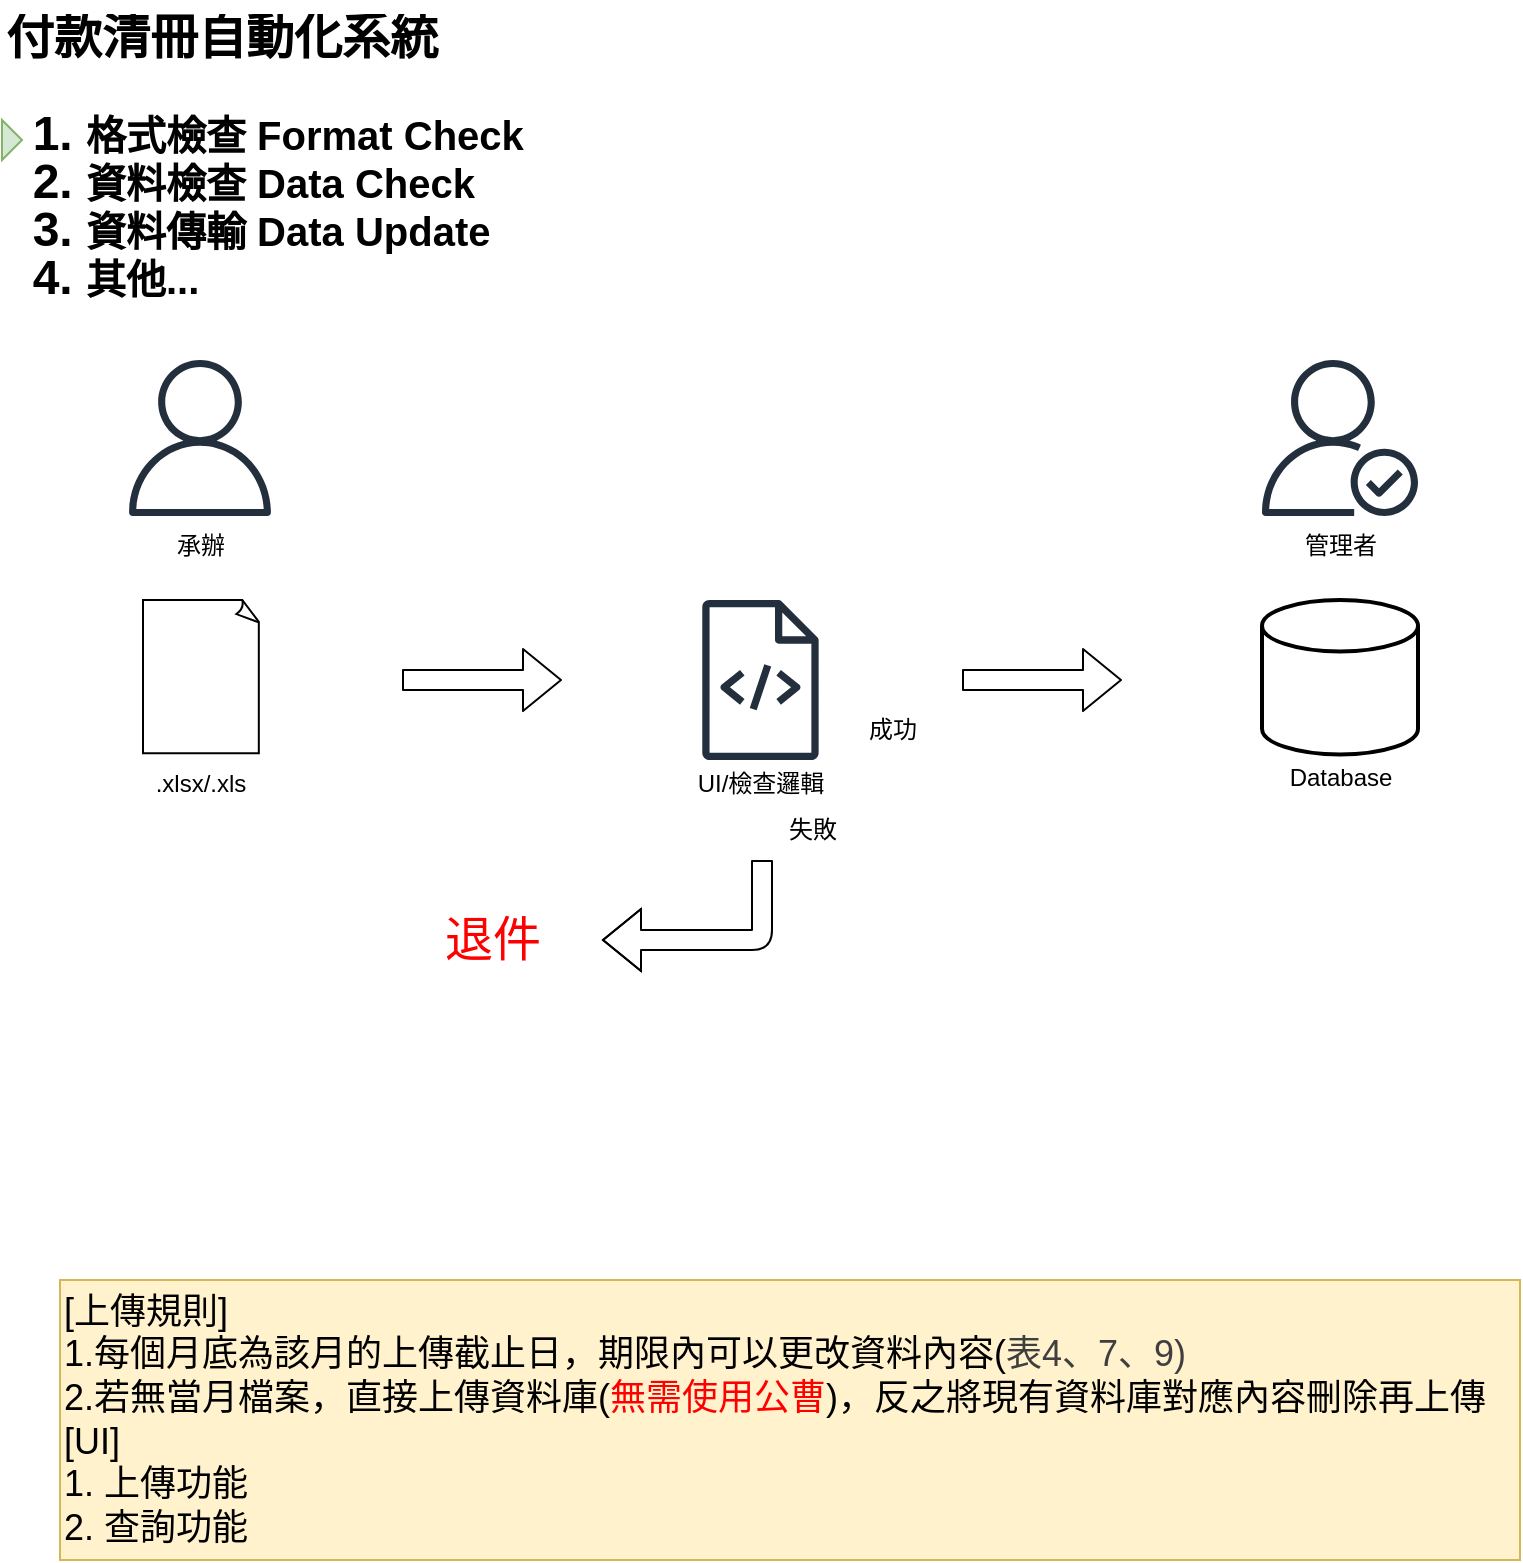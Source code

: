 <mxfile>
    <diagram id="R3MCaV5okG5-uP8U4sA2" name="Overview">
        <mxGraphModel dx="1449" dy="702" grid="1" gridSize="10" guides="1" tooltips="1" connect="1" arrows="1" fold="1" page="1" pageScale="1" pageWidth="827" pageHeight="1169" math="0" shadow="0">
            <root>
                <mxCell id="0"/>
                <mxCell id="1" parent="0"/>
                <mxCell id="2" value="&lt;h1 style=&quot;margin-top: 0px; line-height: 100%;&quot;&gt;付款清冊自動化系統&lt;/h1&gt;&lt;h1 style=&quot;margin-top: 0px; line-height: 100%;&quot;&gt;&lt;ol&gt;&lt;li&gt;&lt;span style=&quot;background-color: transparent;&quot;&gt;&lt;font style=&quot;line-height: 100%; font-size: 20px;&quot;&gt;格式檢查 Format Check&lt;/font&gt;&lt;/span&gt;&lt;/li&gt;&lt;li&gt;&lt;span style=&quot;background-color: transparent;&quot;&gt;&lt;font style=&quot;line-height: 100%; font-size: 20px;&quot;&gt;資料檢查 Data Check&lt;/font&gt;&lt;/span&gt;&lt;/li&gt;&lt;li&gt;&lt;span style=&quot;background-color: transparent;&quot;&gt;&lt;font style=&quot;line-height: 100%; font-size: 20px;&quot;&gt;資料傳輸 Data Update&lt;/font&gt;&lt;/span&gt;&lt;/li&gt;&lt;li&gt;&lt;span style=&quot;font-size: 20px;&quot;&gt;其他...&lt;/span&gt;&lt;/li&gt;&lt;/ol&gt;&lt;/h1&gt;" style="text;html=1;whiteSpace=wrap;overflow=hidden;rounded=0;" parent="1" vertex="1">
                    <mxGeometry x="20" y="10" width="490" height="200" as="geometry"/>
                </mxCell>
                <mxCell id="XS0oPkhmzghSgCvWDz53-14" value="" style="triangle;whiteSpace=wrap;html=1;rotation=0;fillColor=#d5e8d4;strokeColor=#82b366;" parent="1" vertex="1">
                    <mxGeometry x="20" y="70" width="10" height="20" as="geometry"/>
                </mxCell>
                <mxCell id="XS0oPkhmzghSgCvWDz53-15" value="" style="group" parent="1" vertex="1" connectable="0">
                    <mxGeometry x="650" y="190" width="78" height="108" as="geometry"/>
                </mxCell>
                <mxCell id="XS0oPkhmzghSgCvWDz53-5" value="" style="sketch=0;outlineConnect=0;fontColor=#232F3E;gradientColor=none;fillColor=#232F3D;strokeColor=none;dashed=0;verticalLabelPosition=bottom;verticalAlign=top;align=center;html=1;fontSize=12;fontStyle=0;aspect=fixed;pointerEvents=1;shape=mxgraph.aws4.authenticated_user;movable=1;resizable=1;rotatable=1;deletable=1;editable=1;locked=0;connectable=1;" parent="XS0oPkhmzghSgCvWDz53-15" vertex="1">
                    <mxGeometry width="78" height="78" as="geometry"/>
                </mxCell>
                <mxCell id="XS0oPkhmzghSgCvWDz53-12" value="管理者" style="text;html=1;align=center;verticalAlign=middle;resizable=1;points=[];autosize=1;strokeColor=none;fillColor=none;movable=1;rotatable=1;deletable=1;editable=1;locked=0;connectable=1;" parent="XS0oPkhmzghSgCvWDz53-15" vertex="1">
                    <mxGeometry x="9" y="78" width="60" height="30" as="geometry"/>
                </mxCell>
                <mxCell id="XS0oPkhmzghSgCvWDz53-16" value="" style="group" parent="1" vertex="1" connectable="0">
                    <mxGeometry x="80" y="190" width="78" height="108" as="geometry"/>
                </mxCell>
                <mxCell id="XS0oPkhmzghSgCvWDz53-7" value="" style="sketch=0;outlineConnect=0;fontColor=#232F3E;gradientColor=none;fillColor=#232F3D;strokeColor=none;dashed=0;verticalLabelPosition=bottom;verticalAlign=top;align=center;html=1;fontSize=12;fontStyle=0;aspect=fixed;pointerEvents=1;shape=mxgraph.aws4.user;movable=1;resizable=1;rotatable=1;deletable=1;editable=1;locked=0;connectable=1;" parent="XS0oPkhmzghSgCvWDz53-16" vertex="1">
                    <mxGeometry width="78" height="78" as="geometry"/>
                </mxCell>
                <mxCell id="XS0oPkhmzghSgCvWDz53-11" value="承辦" style="text;html=1;align=center;verticalAlign=middle;resizable=1;points=[];autosize=1;strokeColor=none;fillColor=none;movable=1;rotatable=1;deletable=1;editable=1;locked=0;connectable=1;" parent="XS0oPkhmzghSgCvWDz53-16" vertex="1">
                    <mxGeometry x="14" y="78" width="50" height="30" as="geometry"/>
                </mxCell>
                <mxCell id="XS0oPkhmzghSgCvWDz53-20" value="" style="group" parent="1" vertex="1" connectable="0">
                    <mxGeometry x="650" y="310" width="78" height="106.67" as="geometry"/>
                </mxCell>
                <mxCell id="XS0oPkhmzghSgCvWDz53-3" value="" style="strokeWidth=2;html=1;shape=mxgraph.flowchart.database;whiteSpace=wrap;movable=1;resizable=1;rotatable=1;deletable=1;editable=1;locked=0;connectable=1;" parent="XS0oPkhmzghSgCvWDz53-20" vertex="1">
                    <mxGeometry width="78" height="77.244" as="geometry"/>
                </mxCell>
                <mxCell id="XS0oPkhmzghSgCvWDz53-18" value="Database" style="text;html=1;align=center;verticalAlign=middle;resizable=0;points=[];autosize=1;strokeColor=none;fillColor=none;" parent="XS0oPkhmzghSgCvWDz53-20" vertex="1">
                    <mxGeometry x="4" y="73.566" width="70" height="30" as="geometry"/>
                </mxCell>
                <mxCell id="XS0oPkhmzghSgCvWDz53-23" value="" style="group" parent="1" vertex="1" connectable="0">
                    <mxGeometry x="84" y="310" width="70" height="106.667" as="geometry"/>
                </mxCell>
                <mxCell id="XS0oPkhmzghSgCvWDz53-21" value="" style="whiteSpace=wrap;html=1;shape=mxgraph.basic.document;movable=1;resizable=1;rotatable=1;deletable=1;editable=1;locked=0;connectable=1;" parent="XS0oPkhmzghSgCvWDz53-23" vertex="1">
                    <mxGeometry x="6.5" width="58.5" height="76.67" as="geometry"/>
                </mxCell>
                <mxCell id="XS0oPkhmzghSgCvWDz53-22" value=".xlsx/.xls" style="text;html=1;align=center;verticalAlign=middle;resizable=1;points=[];autosize=1;strokeColor=none;fillColor=none;movable=1;rotatable=1;deletable=1;editable=1;locked=0;connectable=1;" parent="XS0oPkhmzghSgCvWDz53-23" vertex="1">
                    <mxGeometry y="76.667" width="70" height="30" as="geometry"/>
                </mxCell>
                <mxCell id="XS0oPkhmzghSgCvWDz53-81" value="" style="group" parent="1" vertex="1" connectable="0">
                    <mxGeometry x="370" y="310" width="74.23" height="106.667" as="geometry"/>
                </mxCell>
                <mxCell id="XS0oPkhmzghSgCvWDz53-25" value="" style="sketch=0;outlineConnect=0;fontColor=#232F3E;gradientColor=none;fillColor=#232F3D;strokeColor=none;dashed=0;verticalLabelPosition=bottom;verticalAlign=top;align=center;html=1;fontSize=12;fontStyle=0;aspect=fixed;pointerEvents=1;shape=mxgraph.aws4.source_code;" parent="XS0oPkhmzghSgCvWDz53-81" vertex="1">
                    <mxGeometry width="58.46" height="80" as="geometry"/>
                </mxCell>
                <mxCell id="XS0oPkhmzghSgCvWDz53-42" value="UI/檢查邏輯" style="text;html=1;align=center;verticalAlign=middle;resizable=1;points=[];autosize=1;strokeColor=none;fillColor=none;movable=1;rotatable=1;deletable=1;editable=1;locked=0;connectable=1;" parent="XS0oPkhmzghSgCvWDz53-81" vertex="1">
                    <mxGeometry x="-15.77" y="76.667" width="90" height="30" as="geometry"/>
                </mxCell>
                <mxCell id="XS0oPkhmzghSgCvWDz53-36" value="" style="shape=flexArrow;endArrow=classic;html=1;" parent="1" edge="1">
                    <mxGeometry width="50" height="50" relative="1" as="geometry">
                        <mxPoint x="220" y="350.0" as="sourcePoint"/>
                        <mxPoint x="300" y="350.0" as="targetPoint"/>
                    </mxGeometry>
                </mxCell>
                <mxCell id="XS0oPkhmzghSgCvWDz53-33" value="" style="shape=flexArrow;endArrow=classic;html=1;" parent="1" edge="1">
                    <mxGeometry width="50" height="50" relative="1" as="geometry">
                        <mxPoint x="500" y="350.0" as="sourcePoint"/>
                        <mxPoint x="580" y="350.0" as="targetPoint"/>
                    </mxGeometry>
                </mxCell>
                <mxCell id="XS0oPkhmzghSgCvWDz53-35" value="" style="shape=flexArrow;endArrow=classic;html=1;" parent="1" edge="1">
                    <mxGeometry width="50" height="50" relative="1" as="geometry">
                        <mxPoint x="400" y="440" as="sourcePoint"/>
                        <mxPoint x="320" y="480" as="targetPoint"/>
                        <Array as="points">
                            <mxPoint x="400" y="480"/>
                        </Array>
                    </mxGeometry>
                </mxCell>
                <mxCell id="8-6zlwUxDKFviDcJaUmI-2" value="&lt;font style=&quot;font-size: 18px;&quot;&gt;[上傳規則]&lt;br&gt;1.每個月底為該月的上傳截止日，期限內可以更改資料&lt;/font&gt;&lt;span style=&quot;font-size: 18px; background-color: transparent;&quot;&gt;內容(&lt;/span&gt;&lt;span style=&quot;color: rgb(63, 63, 63); font-size: 18px; background-color: transparent;&quot;&gt;表4、7、9)&lt;/span&gt;&lt;div&gt;&lt;font style=&quot;font-size: 18px;&quot;&gt;2.若無當月檔案，直接上傳資料庫(&lt;font style=&quot;color: rgb(255, 0, 0);&quot;&gt;無需使用公曹&lt;/font&gt;)，反之將現有資料庫對應內容刪除再上傳&lt;br&gt;[UI]&lt;br&gt;1. 上傳功能&lt;br&gt;2. 查詢功能&lt;/font&gt;&lt;/div&gt;" style="text;html=1;align=left;verticalAlign=middle;resizable=0;points=[];autosize=1;strokeColor=#d6b656;fillColor=#fff2cc;" parent="1" vertex="1">
                    <mxGeometry x="49" y="650" width="730" height="140" as="geometry"/>
                </mxCell>
                <mxCell id="8-6zlwUxDKFviDcJaUmI-3" value="失敗" style="text;html=1;align=center;verticalAlign=middle;resizable=0;points=[];autosize=1;strokeColor=none;fillColor=none;" parent="1" vertex="1">
                    <mxGeometry x="400" y="410" width="50" height="30" as="geometry"/>
                </mxCell>
                <mxCell id="8-6zlwUxDKFviDcJaUmI-5" value="成功" style="text;html=1;align=center;verticalAlign=middle;resizable=0;points=[];autosize=1;strokeColor=none;fillColor=none;" parent="1" vertex="1">
                    <mxGeometry x="440" y="360" width="50" height="30" as="geometry"/>
                </mxCell>
                <mxCell id="8-6zlwUxDKFviDcJaUmI-6" value="&lt;font style=&quot;font-size: 24px; color: rgb(255, 0, 0);&quot;&gt;退件&lt;/font&gt;" style="text;html=1;align=center;verticalAlign=middle;resizable=0;points=[];autosize=1;strokeColor=none;fillColor=none;" parent="1" vertex="1">
                    <mxGeometry x="230.0" y="460" width="70" height="40" as="geometry"/>
                </mxCell>
            </root>
        </mxGraphModel>
    </diagram>
    <diagram id="uDkhnKWfSCEcHw3YCvQZ" name="流程圖">
        <mxGraphModel dx="999" dy="484" grid="1" gridSize="10" guides="1" tooltips="1" connect="1" arrows="1" fold="1" page="1" pageScale="1" pageWidth="827" pageHeight="1169" math="0" shadow="0">
            <root>
                <mxCell id="0"/>
                <mxCell id="1" parent="0"/>
                <mxCell id="nsEoL1BPUs58Sx67tx0J-1" value="main.py" style="rounded=0;whiteSpace=wrap;html=1;" parent="1" vertex="1">
                    <mxGeometry x="50" y="40" width="120" height="60" as="geometry"/>
                </mxCell>
                <mxCell id="nsEoL1BPUs58Sx67tx0J-2" value="file_validator.py" style="rounded=0;whiteSpace=wrap;html=1;" parent="1" vertex="1">
                    <mxGeometry x="260" y="40" width="120" height="60" as="geometry"/>
                </mxCell>
                <mxCell id="vC9C5nhdSHlLk2iu63cF-16" value="" style="edgeStyle=none;html=1;exitX=1;exitY=0.5;exitDx=0;exitDy=0;endArrow=none;endFill=0;" parent="1" source="nsEoL1BPUs58Sx67tx0J-3" edge="1">
                    <mxGeometry relative="1" as="geometry">
                        <mxPoint x="420" y="70" as="targetPoint"/>
                        <Array as="points">
                            <mxPoint x="420" y="350"/>
                        </Array>
                    </mxGeometry>
                </mxCell>
                <mxCell id="nsEoL1BPUs58Sx67tx0J-3" value="logic_validator.py" style="rounded=0;whiteSpace=wrap;html=1;" parent="1" vertex="1">
                    <mxGeometry x="260" y="320" width="120" height="60" as="geometry"/>
                </mxCell>
                <mxCell id="nsEoL1BPUs58Sx67tx0J-7" value="" style="endArrow=classic;html=1;exitX=1;exitY=0.5;exitDx=0;exitDy=0;entryX=0;entryY=0.5;entryDx=0;entryDy=0;" parent="1" source="nsEoL1BPUs58Sx67tx0J-1" target="nsEoL1BPUs58Sx67tx0J-2" edge="1">
                    <mxGeometry width="50" height="50" relative="1" as="geometry">
                        <mxPoint x="180" y="280" as="sourcePoint"/>
                        <mxPoint x="230" y="230" as="targetPoint"/>
                    </mxGeometry>
                </mxCell>
                <mxCell id="nsEoL1BPUs58Sx67tx0J-8" value="" style="endArrow=classic;html=1;entryX=0;entryY=0.5;entryDx=0;entryDy=0;" parent="1" target="nsEoL1BPUs58Sx67tx0J-12" edge="1">
                    <mxGeometry width="50" height="50" relative="1" as="geometry">
                        <mxPoint x="380" y="70" as="sourcePoint"/>
                        <mxPoint x="460" y="70" as="targetPoint"/>
                    </mxGeometry>
                </mxCell>
                <mxCell id="nsEoL1BPUs58Sx67tx0J-9" value="1. 父路徑檢查&lt;div&gt;2. 檔案格式檢查&lt;/div&gt;&lt;div&gt;3. 檔案屬性取得&lt;/div&gt;&lt;div&gt;&lt;br&gt;&lt;/div&gt;" style="text;html=1;align=left;verticalAlign=middle;resizable=0;points=[];autosize=1;strokeColor=none;fillColor=none;" parent="1" vertex="1">
                    <mxGeometry x="275" y="110" width="110" height="70" as="geometry"/>
                </mxCell>
                <mxCell id="nsEoL1BPUs58Sx67tx0J-11" value="1. 表4、7、9基本格式檢查" style="text;html=1;align=center;verticalAlign=middle;resizable=0;points=[];autosize=1;strokeColor=none;fillColor=none;" parent="1" vertex="1">
                    <mxGeometry x="240" y="250" width="160" height="30" as="geometry"/>
                </mxCell>
                <mxCell id="nsEoL1BPUs58Sx67tx0J-12" value="logger.py" style="rounded=0;whiteSpace=wrap;html=1;" parent="1" vertex="1">
                    <mxGeometry x="470" y="40" width="120" height="60" as="geometry"/>
                </mxCell>
                <mxCell id="nsEoL1BPUs58Sx67tx0J-14" value="1. 輸出日誌" style="text;html=1;align=center;verticalAlign=middle;resizable=0;points=[];autosize=1;strokeColor=none;fillColor=none;" parent="1" vertex="1">
                    <mxGeometry x="490" y="110" width="80" height="30" as="geometry"/>
                </mxCell>
                <mxCell id="nsEoL1BPUs58Sx67tx0J-15" value="1. 整合&lt;br&gt;2. Streamlit UI" style="text;html=1;align=left;verticalAlign=middle;resizable=0;points=[];autosize=1;strokeColor=none;fillColor=none;" parent="1" vertex="1">
                    <mxGeometry x="60" y="105" width="100" height="40" as="geometry"/>
                </mxCell>
                <mxCell id="vC9C5nhdSHlLk2iu63cF-1" value="schema_validator.py" style="rounded=0;whiteSpace=wrap;html=1;" parent="1" vertex="1">
                    <mxGeometry x="260" y="180" width="120" height="60" as="geometry"/>
                </mxCell>
                <mxCell id="vC9C5nhdSHlLk2iu63cF-2" value="" style="endArrow=classic;html=1;entryX=0;entryY=0.5;entryDx=0;entryDy=0;endFill=1;" parent="1" target="vC9C5nhdSHlLk2iu63cF-1" edge="1">
                    <mxGeometry width="50" height="50" relative="1" as="geometry">
                        <mxPoint x="220" y="70" as="sourcePoint"/>
                        <mxPoint x="440" y="220" as="targetPoint"/>
                        <Array as="points">
                            <mxPoint x="220" y="210"/>
                        </Array>
                    </mxGeometry>
                </mxCell>
                <mxCell id="vC9C5nhdSHlLk2iu63cF-3" value="" style="endArrow=classic;html=1;entryX=0;entryY=0.5;entryDx=0;entryDy=0;endFill=1;" parent="1" edge="1">
                    <mxGeometry width="50" height="50" relative="1" as="geometry">
                        <mxPoint x="220" y="190" as="sourcePoint"/>
                        <mxPoint x="260" y="350" as="targetPoint"/>
                        <Array as="points">
                            <mxPoint x="220" y="350"/>
                        </Array>
                    </mxGeometry>
                </mxCell>
                <mxCell id="vC9C5nhdSHlLk2iu63cF-5" value="" style="endArrow=none;html=1;exitX=1;exitY=0.5;exitDx=0;exitDy=0;" parent="1" source="vC9C5nhdSHlLk2iu63cF-1" edge="1">
                    <mxGeometry width="50" height="50" relative="1" as="geometry">
                        <mxPoint x="390" y="270" as="sourcePoint"/>
                        <mxPoint x="420" y="70" as="targetPoint"/>
                        <Array as="points">
                            <mxPoint x="420" y="210"/>
                        </Array>
                    </mxGeometry>
                </mxCell>
                <mxCell id="vC9C5nhdSHlLk2iu63cF-7" value="&lt;div&gt;&lt;font&gt;1. 資料庫檢索&lt;br&gt;&lt;/font&gt;&lt;/div&gt;&lt;div&gt;&lt;font&gt;2.&amp;nbsp;&lt;/font&gt;&lt;span style=&quot;color: rgb(63, 63, 63); background-color: transparent;&quot;&gt;商業邏輯檢查&lt;/span&gt;&lt;/div&gt;" style="text;html=1;align=left;verticalAlign=middle;resizable=0;points=[];autosize=1;strokeColor=none;fillColor=none;" parent="1" vertex="1">
                    <mxGeometry x="270" y="395" width="110" height="40" as="geometry"/>
                </mxCell>
                <mxCell id="vC9C5nhdSHlLk2iu63cF-10" value="update.py" style="rounded=0;whiteSpace=wrap;html=1;" parent="1" vertex="1">
                    <mxGeometry x="680" y="40" width="120" height="60" as="geometry"/>
                </mxCell>
                <mxCell id="vC9C5nhdSHlLk2iu63cF-13" value="" style="endArrow=classic;html=1;entryX=0;entryY=0.5;entryDx=0;entryDy=0;" parent="1" edge="1">
                    <mxGeometry width="50" height="50" relative="1" as="geometry">
                        <mxPoint x="590" y="69.5" as="sourcePoint"/>
                        <mxPoint x="680" y="69.5" as="targetPoint"/>
                    </mxGeometry>
                </mxCell>
                <mxCell id="vC9C5nhdSHlLk2iu63cF-14" value="1. 資料正規化&lt;div&gt;2. 更新資料庫&lt;/div&gt;" style="text;html=1;align=center;verticalAlign=middle;resizable=0;points=[];autosize=1;strokeColor=none;fillColor=none;" parent="1" vertex="1">
                    <mxGeometry x="690" y="105" width="100" height="40" as="geometry"/>
                </mxCell>
                <mxCell id="vC9C5nhdSHlLk2iu63cF-17" value="visualization.py" style="rounded=0;whiteSpace=wrap;html=1;" parent="1" vertex="1">
                    <mxGeometry x="680" y="180" width="120" height="60" as="geometry"/>
                </mxCell>
                <mxCell id="vC9C5nhdSHlLk2iu63cF-18" value="1. logger可視化" style="text;html=1;align=center;verticalAlign=middle;resizable=0;points=[];autosize=1;strokeColor=none;fillColor=none;" parent="1" vertex="1">
                    <mxGeometry x="685" y="250" width="110" height="30" as="geometry"/>
                </mxCell>
                <mxCell id="vC9C5nhdSHlLk2iu63cF-19" value="" style="endArrow=classic;html=1;entryX=0;entryY=0.5;entryDx=0;entryDy=0;" parent="1" target="vC9C5nhdSHlLk2iu63cF-17" edge="1">
                    <mxGeometry width="50" height="50" relative="1" as="geometry">
                        <mxPoint x="630" y="70" as="sourcePoint"/>
                        <mxPoint x="690" y="79.5" as="targetPoint"/>
                        <Array as="points">
                            <mxPoint x="630" y="210"/>
                        </Array>
                    </mxGeometry>
                </mxCell>
                <mxCell id="R11yKWDfZZuXIuNRFr-g-1" value="&lt;font style=&quot;font-size: 14px;&quot;&gt;File Validator&lt;br&gt;表[A]_[B][C]期[D]補助費用清冊_[E][F]&lt;br&gt;1. 檢查 A~F是否符合規定&lt;br&gt;2. 檢查 業者名稱是否正確 (目前用.csv查mapping表)&lt;br&gt;並回傳 (縣市、縣市代號等資訊)&lt;br&gt;3. 錯誤不會繼續往下查&lt;/font&gt;" style="text;html=1;align=left;verticalAlign=middle;resizable=0;points=[];autosize=1;strokeColor=none;fillColor=none;" parent="1" vertex="1">
                    <mxGeometry x="20" y="435" width="340" height="110" as="geometry"/>
                </mxCell>
                <mxCell id="ZrWTpf99-od44JqgUQ_7-1" value="&lt;font style=&quot;font-size: 14px;&quot;&gt;File Validator&lt;br&gt;表[A]_[B][C]期[D]補助費用清冊_[E][F]&lt;br&gt;1. 檢查 A~F是否符合規定&lt;br&gt;2. 檢查 業者名稱是否正確 (目前用.csv查mapping表)&lt;br&gt;並回傳 (縣市、縣市代號等資訊)&lt;br&gt;3. 錯誤不會繼續往下查&lt;/font&gt;" style="text;html=1;align=left;verticalAlign=middle;resizable=0;points=[];autosize=1;strokeColor=none;fillColor=none;" parent="1" vertex="1">
                    <mxGeometry x="20" y="570" width="340" height="110" as="geometry"/>
                </mxCell>
            </root>
        </mxGraphModel>
    </diagram>
</mxfile>